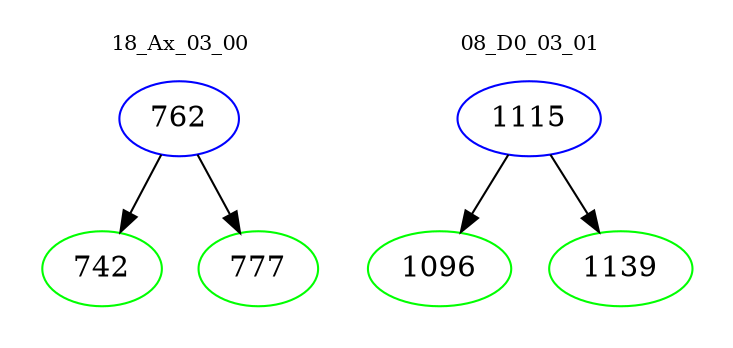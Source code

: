 digraph{
subgraph cluster_0 {
color = white
label = "18_Ax_03_00";
fontsize=10;
T0_762 [label="762", color="blue"]
T0_762 -> T0_742 [color="black"]
T0_742 [label="742", color="green"]
T0_762 -> T0_777 [color="black"]
T0_777 [label="777", color="green"]
}
subgraph cluster_1 {
color = white
label = "08_D0_03_01";
fontsize=10;
T1_1115 [label="1115", color="blue"]
T1_1115 -> T1_1096 [color="black"]
T1_1096 [label="1096", color="green"]
T1_1115 -> T1_1139 [color="black"]
T1_1139 [label="1139", color="green"]
}
}
